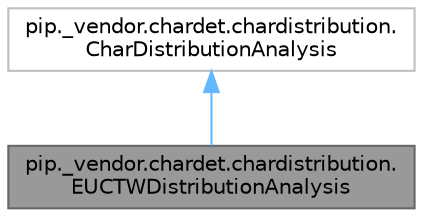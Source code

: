 digraph "pip._vendor.chardet.chardistribution.EUCTWDistributionAnalysis"
{
 // LATEX_PDF_SIZE
  bgcolor="transparent";
  edge [fontname=Helvetica,fontsize=10,labelfontname=Helvetica,labelfontsize=10];
  node [fontname=Helvetica,fontsize=10,shape=box,height=0.2,width=0.4];
  Node1 [id="Node000001",label="pip._vendor.chardet.chardistribution.\lEUCTWDistributionAnalysis",height=0.2,width=0.4,color="gray40", fillcolor="grey60", style="filled", fontcolor="black",tooltip=" "];
  Node2 -> Node1 [id="edge1_Node000001_Node000002",dir="back",color="steelblue1",style="solid",tooltip=" "];
  Node2 [id="Node000002",label="pip._vendor.chardet.chardistribution.\lCharDistributionAnalysis",height=0.2,width=0.4,color="grey75", fillcolor="white", style="filled",URL="$d0/dfe/classpip_1_1__vendor_1_1chardet_1_1chardistribution_1_1CharDistributionAnalysis.html",tooltip=" "];
}
